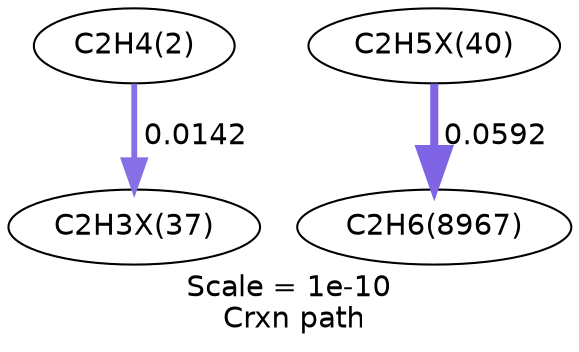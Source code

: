 digraph reaction_paths {
center=1;
s5 -> s34[fontname="Helvetica", style="setlinewidth(2.79)", arrowsize=1.39, color="0.7, 0.514, 0.9"
, label=" 0.0142"];
s35 -> s22[fontname="Helvetica", style="setlinewidth(3.87)", arrowsize=1.93, color="0.7, 0.559, 0.9"
, label=" 0.0592"];
s5 [ fontname="Helvetica", label="C2H4(2)"];
s22 [ fontname="Helvetica", label="C2H6(8967)"];
s34 [ fontname="Helvetica", label="C2H3X(37)"];
s35 [ fontname="Helvetica", label="C2H5X(40)"];
 label = "Scale = 1e-10\l Crxn path";
 fontname = "Helvetica";
}
